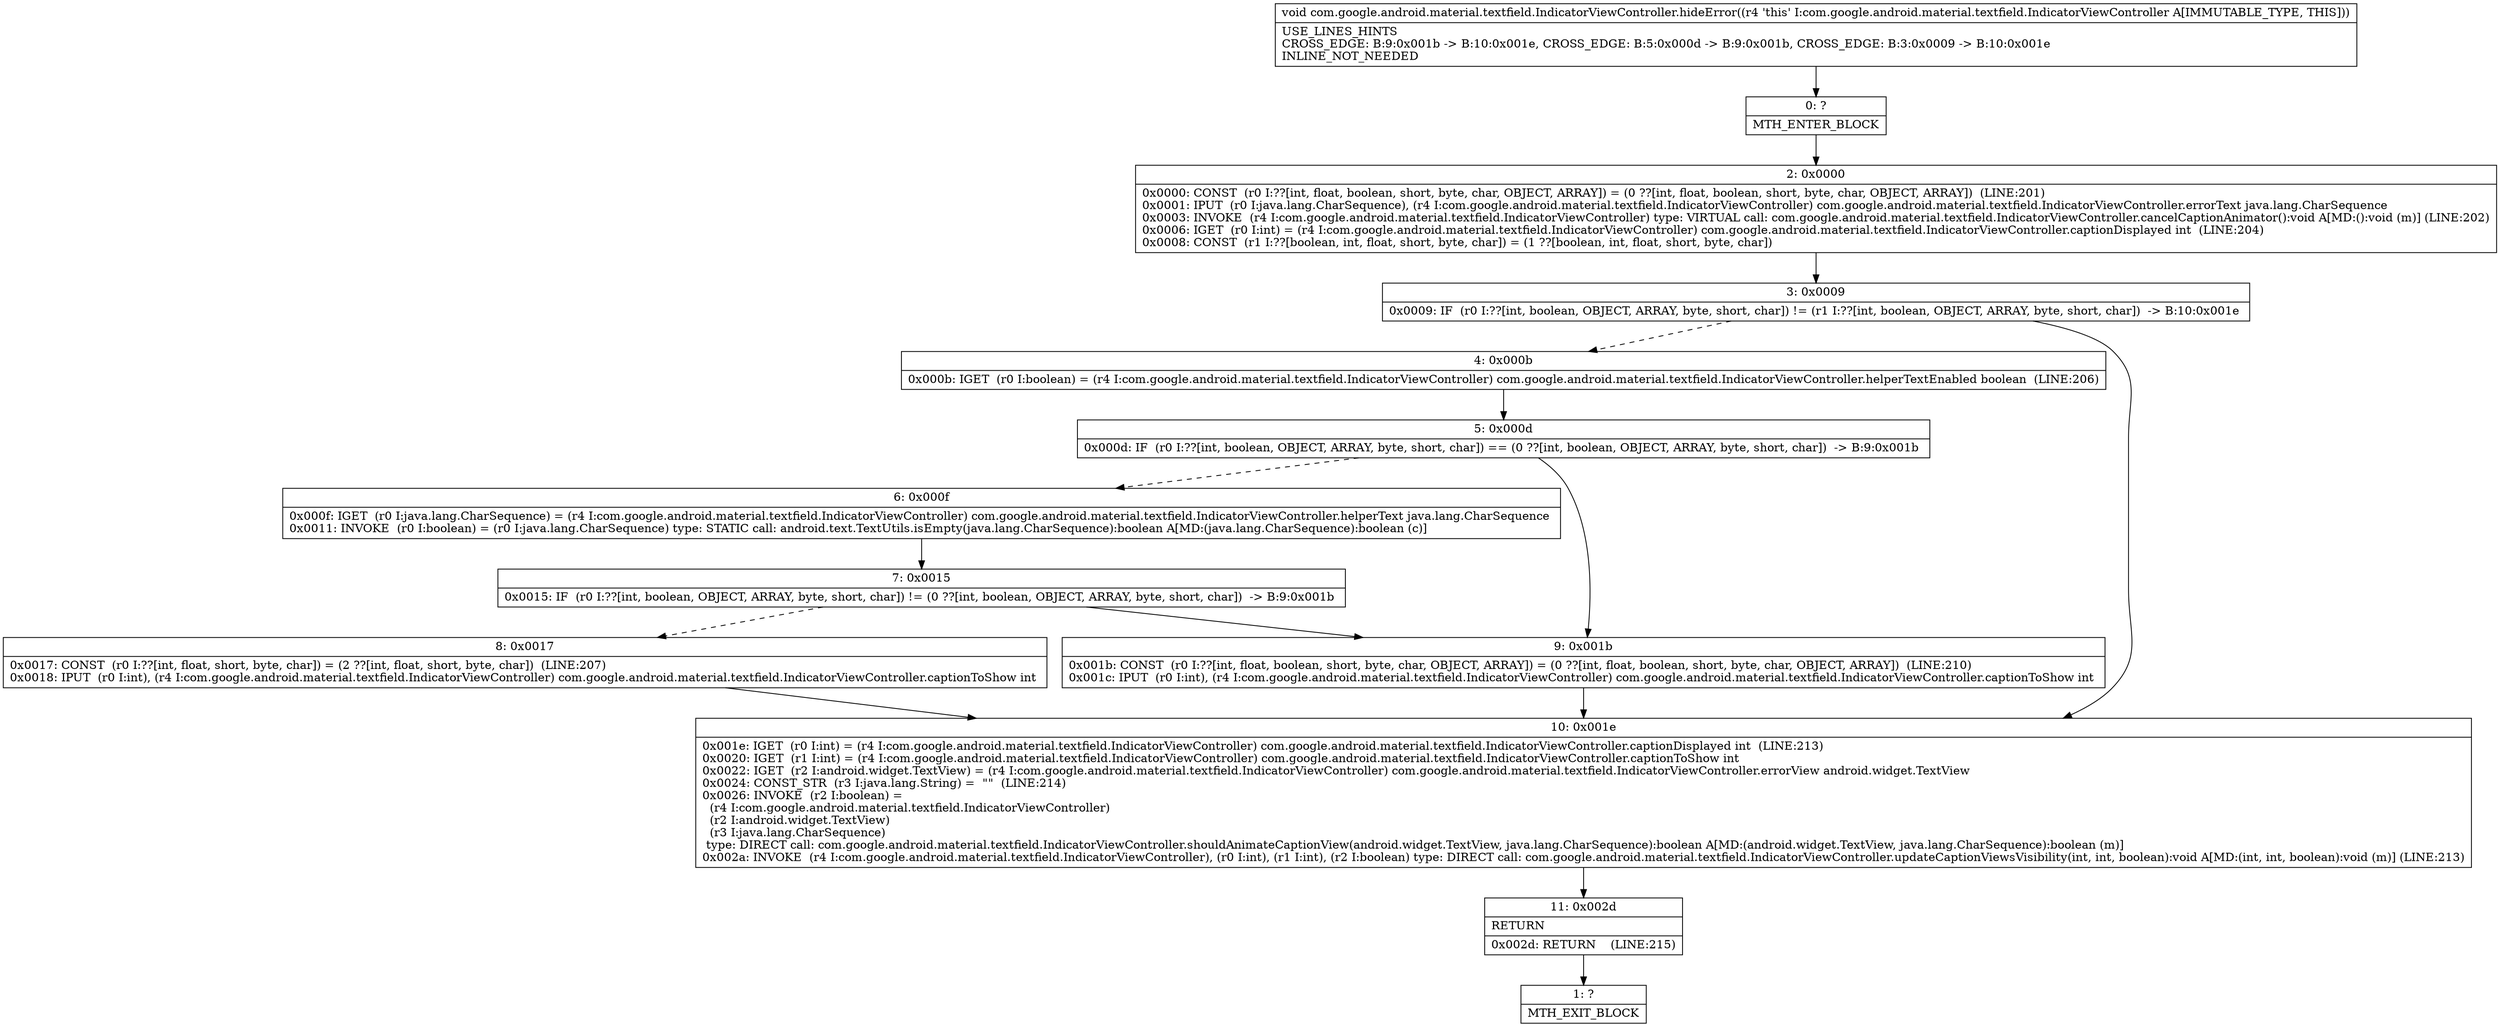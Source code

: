 digraph "CFG forcom.google.android.material.textfield.IndicatorViewController.hideError()V" {
Node_0 [shape=record,label="{0\:\ ?|MTH_ENTER_BLOCK\l}"];
Node_2 [shape=record,label="{2\:\ 0x0000|0x0000: CONST  (r0 I:??[int, float, boolean, short, byte, char, OBJECT, ARRAY]) = (0 ??[int, float, boolean, short, byte, char, OBJECT, ARRAY])  (LINE:201)\l0x0001: IPUT  (r0 I:java.lang.CharSequence), (r4 I:com.google.android.material.textfield.IndicatorViewController) com.google.android.material.textfield.IndicatorViewController.errorText java.lang.CharSequence \l0x0003: INVOKE  (r4 I:com.google.android.material.textfield.IndicatorViewController) type: VIRTUAL call: com.google.android.material.textfield.IndicatorViewController.cancelCaptionAnimator():void A[MD:():void (m)] (LINE:202)\l0x0006: IGET  (r0 I:int) = (r4 I:com.google.android.material.textfield.IndicatorViewController) com.google.android.material.textfield.IndicatorViewController.captionDisplayed int  (LINE:204)\l0x0008: CONST  (r1 I:??[boolean, int, float, short, byte, char]) = (1 ??[boolean, int, float, short, byte, char]) \l}"];
Node_3 [shape=record,label="{3\:\ 0x0009|0x0009: IF  (r0 I:??[int, boolean, OBJECT, ARRAY, byte, short, char]) != (r1 I:??[int, boolean, OBJECT, ARRAY, byte, short, char])  \-\> B:10:0x001e \l}"];
Node_4 [shape=record,label="{4\:\ 0x000b|0x000b: IGET  (r0 I:boolean) = (r4 I:com.google.android.material.textfield.IndicatorViewController) com.google.android.material.textfield.IndicatorViewController.helperTextEnabled boolean  (LINE:206)\l}"];
Node_5 [shape=record,label="{5\:\ 0x000d|0x000d: IF  (r0 I:??[int, boolean, OBJECT, ARRAY, byte, short, char]) == (0 ??[int, boolean, OBJECT, ARRAY, byte, short, char])  \-\> B:9:0x001b \l}"];
Node_6 [shape=record,label="{6\:\ 0x000f|0x000f: IGET  (r0 I:java.lang.CharSequence) = (r4 I:com.google.android.material.textfield.IndicatorViewController) com.google.android.material.textfield.IndicatorViewController.helperText java.lang.CharSequence \l0x0011: INVOKE  (r0 I:boolean) = (r0 I:java.lang.CharSequence) type: STATIC call: android.text.TextUtils.isEmpty(java.lang.CharSequence):boolean A[MD:(java.lang.CharSequence):boolean (c)]\l}"];
Node_7 [shape=record,label="{7\:\ 0x0015|0x0015: IF  (r0 I:??[int, boolean, OBJECT, ARRAY, byte, short, char]) != (0 ??[int, boolean, OBJECT, ARRAY, byte, short, char])  \-\> B:9:0x001b \l}"];
Node_8 [shape=record,label="{8\:\ 0x0017|0x0017: CONST  (r0 I:??[int, float, short, byte, char]) = (2 ??[int, float, short, byte, char])  (LINE:207)\l0x0018: IPUT  (r0 I:int), (r4 I:com.google.android.material.textfield.IndicatorViewController) com.google.android.material.textfield.IndicatorViewController.captionToShow int \l}"];
Node_9 [shape=record,label="{9\:\ 0x001b|0x001b: CONST  (r0 I:??[int, float, boolean, short, byte, char, OBJECT, ARRAY]) = (0 ??[int, float, boolean, short, byte, char, OBJECT, ARRAY])  (LINE:210)\l0x001c: IPUT  (r0 I:int), (r4 I:com.google.android.material.textfield.IndicatorViewController) com.google.android.material.textfield.IndicatorViewController.captionToShow int \l}"];
Node_10 [shape=record,label="{10\:\ 0x001e|0x001e: IGET  (r0 I:int) = (r4 I:com.google.android.material.textfield.IndicatorViewController) com.google.android.material.textfield.IndicatorViewController.captionDisplayed int  (LINE:213)\l0x0020: IGET  (r1 I:int) = (r4 I:com.google.android.material.textfield.IndicatorViewController) com.google.android.material.textfield.IndicatorViewController.captionToShow int \l0x0022: IGET  (r2 I:android.widget.TextView) = (r4 I:com.google.android.material.textfield.IndicatorViewController) com.google.android.material.textfield.IndicatorViewController.errorView android.widget.TextView \l0x0024: CONST_STR  (r3 I:java.lang.String) =  \"\"  (LINE:214)\l0x0026: INVOKE  (r2 I:boolean) = \l  (r4 I:com.google.android.material.textfield.IndicatorViewController)\l  (r2 I:android.widget.TextView)\l  (r3 I:java.lang.CharSequence)\l type: DIRECT call: com.google.android.material.textfield.IndicatorViewController.shouldAnimateCaptionView(android.widget.TextView, java.lang.CharSequence):boolean A[MD:(android.widget.TextView, java.lang.CharSequence):boolean (m)]\l0x002a: INVOKE  (r4 I:com.google.android.material.textfield.IndicatorViewController), (r0 I:int), (r1 I:int), (r2 I:boolean) type: DIRECT call: com.google.android.material.textfield.IndicatorViewController.updateCaptionViewsVisibility(int, int, boolean):void A[MD:(int, int, boolean):void (m)] (LINE:213)\l}"];
Node_11 [shape=record,label="{11\:\ 0x002d|RETURN\l|0x002d: RETURN    (LINE:215)\l}"];
Node_1 [shape=record,label="{1\:\ ?|MTH_EXIT_BLOCK\l}"];
MethodNode[shape=record,label="{void com.google.android.material.textfield.IndicatorViewController.hideError((r4 'this' I:com.google.android.material.textfield.IndicatorViewController A[IMMUTABLE_TYPE, THIS]))  | USE_LINES_HINTS\lCROSS_EDGE: B:9:0x001b \-\> B:10:0x001e, CROSS_EDGE: B:5:0x000d \-\> B:9:0x001b, CROSS_EDGE: B:3:0x0009 \-\> B:10:0x001e\lINLINE_NOT_NEEDED\l}"];
MethodNode -> Node_0;Node_0 -> Node_2;
Node_2 -> Node_3;
Node_3 -> Node_4[style=dashed];
Node_3 -> Node_10;
Node_4 -> Node_5;
Node_5 -> Node_6[style=dashed];
Node_5 -> Node_9;
Node_6 -> Node_7;
Node_7 -> Node_8[style=dashed];
Node_7 -> Node_9;
Node_8 -> Node_10;
Node_9 -> Node_10;
Node_10 -> Node_11;
Node_11 -> Node_1;
}

